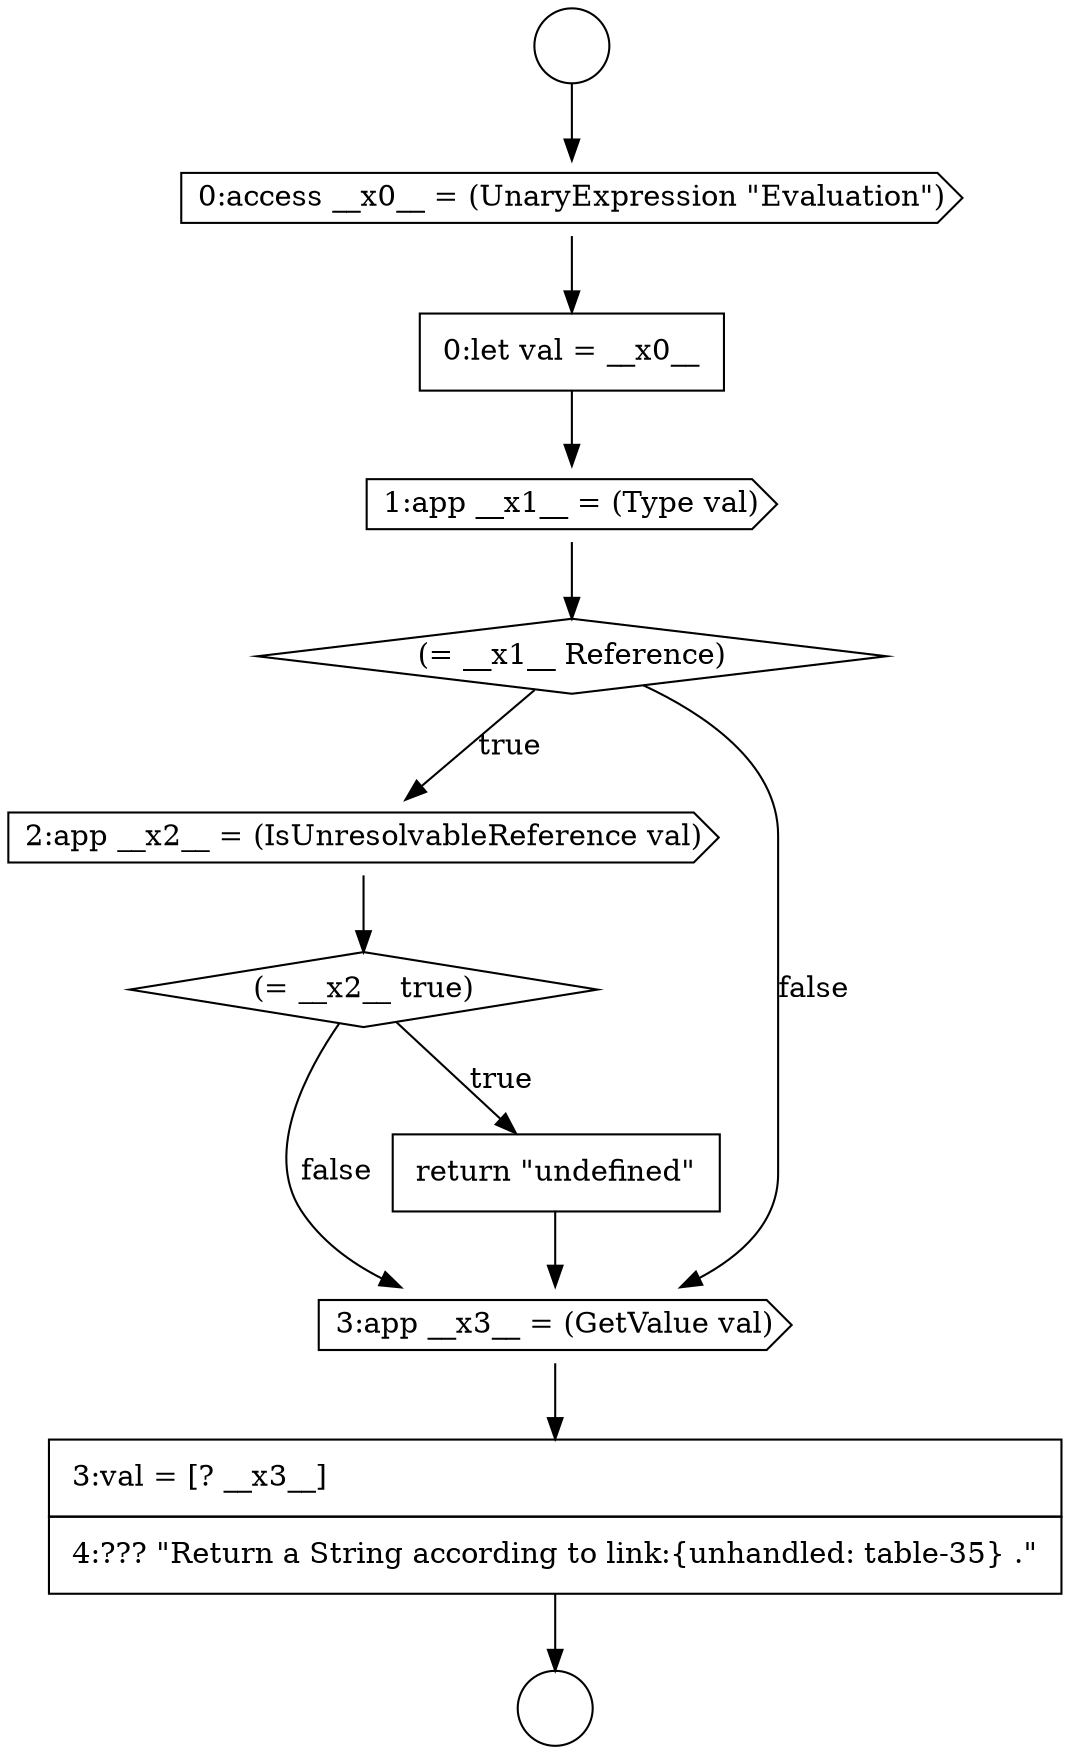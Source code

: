 digraph {
  node4349 [shape=circle label=" " color="black" fillcolor="white" style=filled]
  node4352 [shape=none, margin=0, label=<<font color="black">
    <table border="0" cellborder="1" cellspacing="0" cellpadding="10">
      <tr><td align="left">0:let val = __x0__</td></tr>
    </table>
  </font>> color="black" fillcolor="white" style=filled]
  node4355 [shape=cds, label=<<font color="black">2:app __x2__ = (IsUnresolvableReference val)</font>> color="black" fillcolor="white" style=filled]
  node4351 [shape=cds, label=<<font color="black">0:access __x0__ = (UnaryExpression &quot;Evaluation&quot;)</font>> color="black" fillcolor="white" style=filled]
  node4350 [shape=circle label=" " color="black" fillcolor="white" style=filled]
  node4353 [shape=cds, label=<<font color="black">1:app __x1__ = (Type val)</font>> color="black" fillcolor="white" style=filled]
  node4358 [shape=cds, label=<<font color="black">3:app __x3__ = (GetValue val)</font>> color="black" fillcolor="white" style=filled]
  node4354 [shape=diamond, label=<<font color="black">(= __x1__ Reference)</font>> color="black" fillcolor="white" style=filled]
  node4359 [shape=none, margin=0, label=<<font color="black">
    <table border="0" cellborder="1" cellspacing="0" cellpadding="10">
      <tr><td align="left">3:val = [? __x3__]</td></tr>
      <tr><td align="left">4:??? &quot;Return a String according to link:{unhandled: table-35} .&quot;</td></tr>
    </table>
  </font>> color="black" fillcolor="white" style=filled]
  node4356 [shape=diamond, label=<<font color="black">(= __x2__ true)</font>> color="black" fillcolor="white" style=filled]
  node4357 [shape=none, margin=0, label=<<font color="black">
    <table border="0" cellborder="1" cellspacing="0" cellpadding="10">
      <tr><td align="left">return &quot;undefined&quot;</td></tr>
    </table>
  </font>> color="black" fillcolor="white" style=filled]
  node4355 -> node4356 [ color="black"]
  node4356 -> node4357 [label=<<font color="black">true</font>> color="black"]
  node4356 -> node4358 [label=<<font color="black">false</font>> color="black"]
  node4352 -> node4353 [ color="black"]
  node4358 -> node4359 [ color="black"]
  node4359 -> node4350 [ color="black"]
  node4353 -> node4354 [ color="black"]
  node4357 -> node4358 [ color="black"]
  node4349 -> node4351 [ color="black"]
  node4351 -> node4352 [ color="black"]
  node4354 -> node4355 [label=<<font color="black">true</font>> color="black"]
  node4354 -> node4358 [label=<<font color="black">false</font>> color="black"]
}
